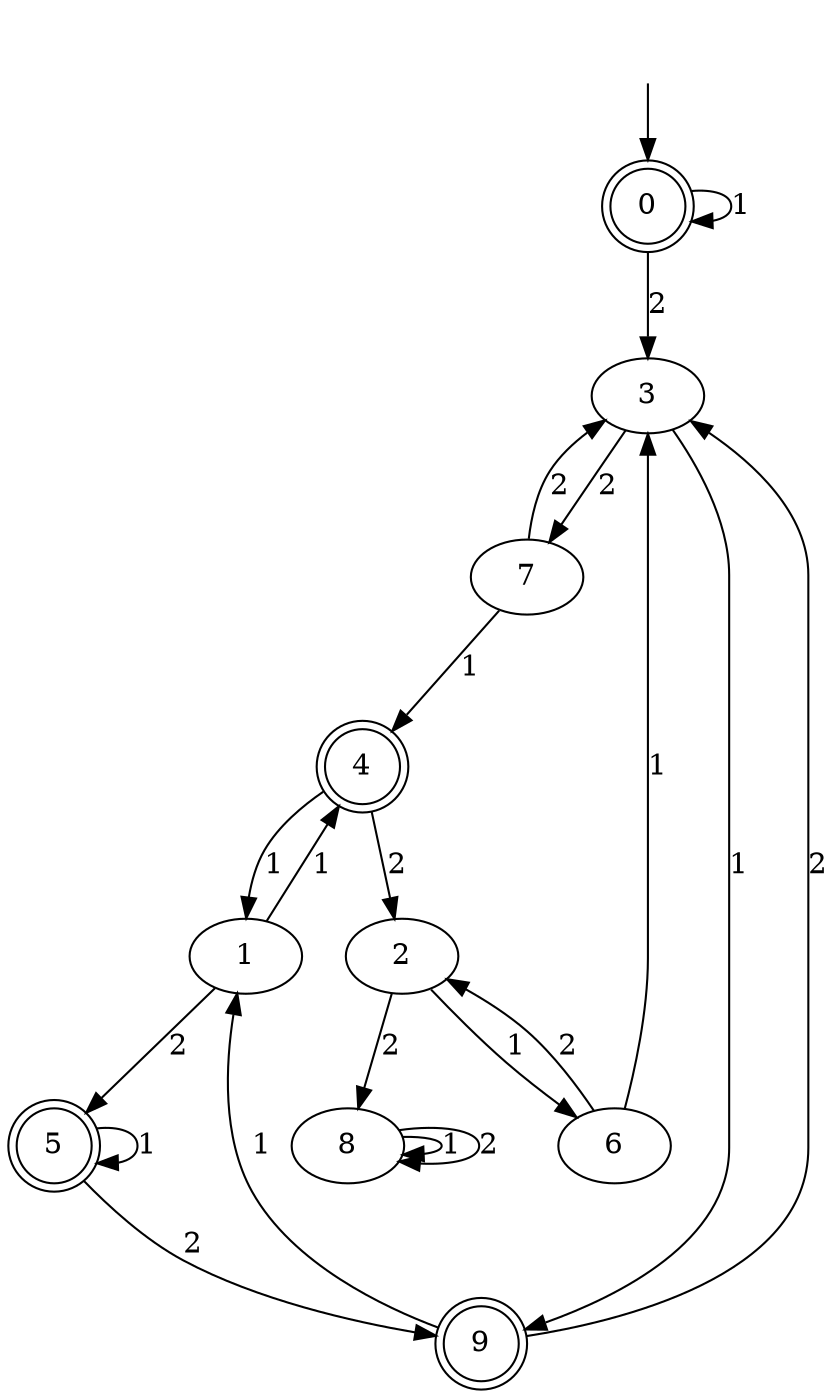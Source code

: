 digraph dfa_size_10_inputs_2_5 {
0 [label=0, shape=doublecircle];
1 [label=1];
2 [label=2];
3 [label=3];
4 [label=4, shape=doublecircle];
5 [label=5, shape=doublecircle];
6 [label=6];
7 [label=7];
8 [label=8];
9 [label=9, shape=doublecircle];
0 -> 0  [label=1];
0 -> 3  [label=2];
1 -> 4  [label=1];
1 -> 5  [label=2];
2 -> 6  [label=1];
2 -> 8  [label=2];
3 -> 9  [label=1];
3 -> 7  [label=2];
4 -> 1  [label=1];
4 -> 2  [label=2];
5 -> 5  [label=1];
5 -> 9  [label=2];
6 -> 3  [label=1];
6 -> 2  [label=2];
7 -> 4  [label=1];
7 -> 3  [label=2];
8 -> 8  [label=1];
8 -> 8  [label=2];
9 -> 1  [label=1];
9 -> 3  [label=2];
__start0 [label="", shape=none];
__start0 -> 0  [label=""];
}
